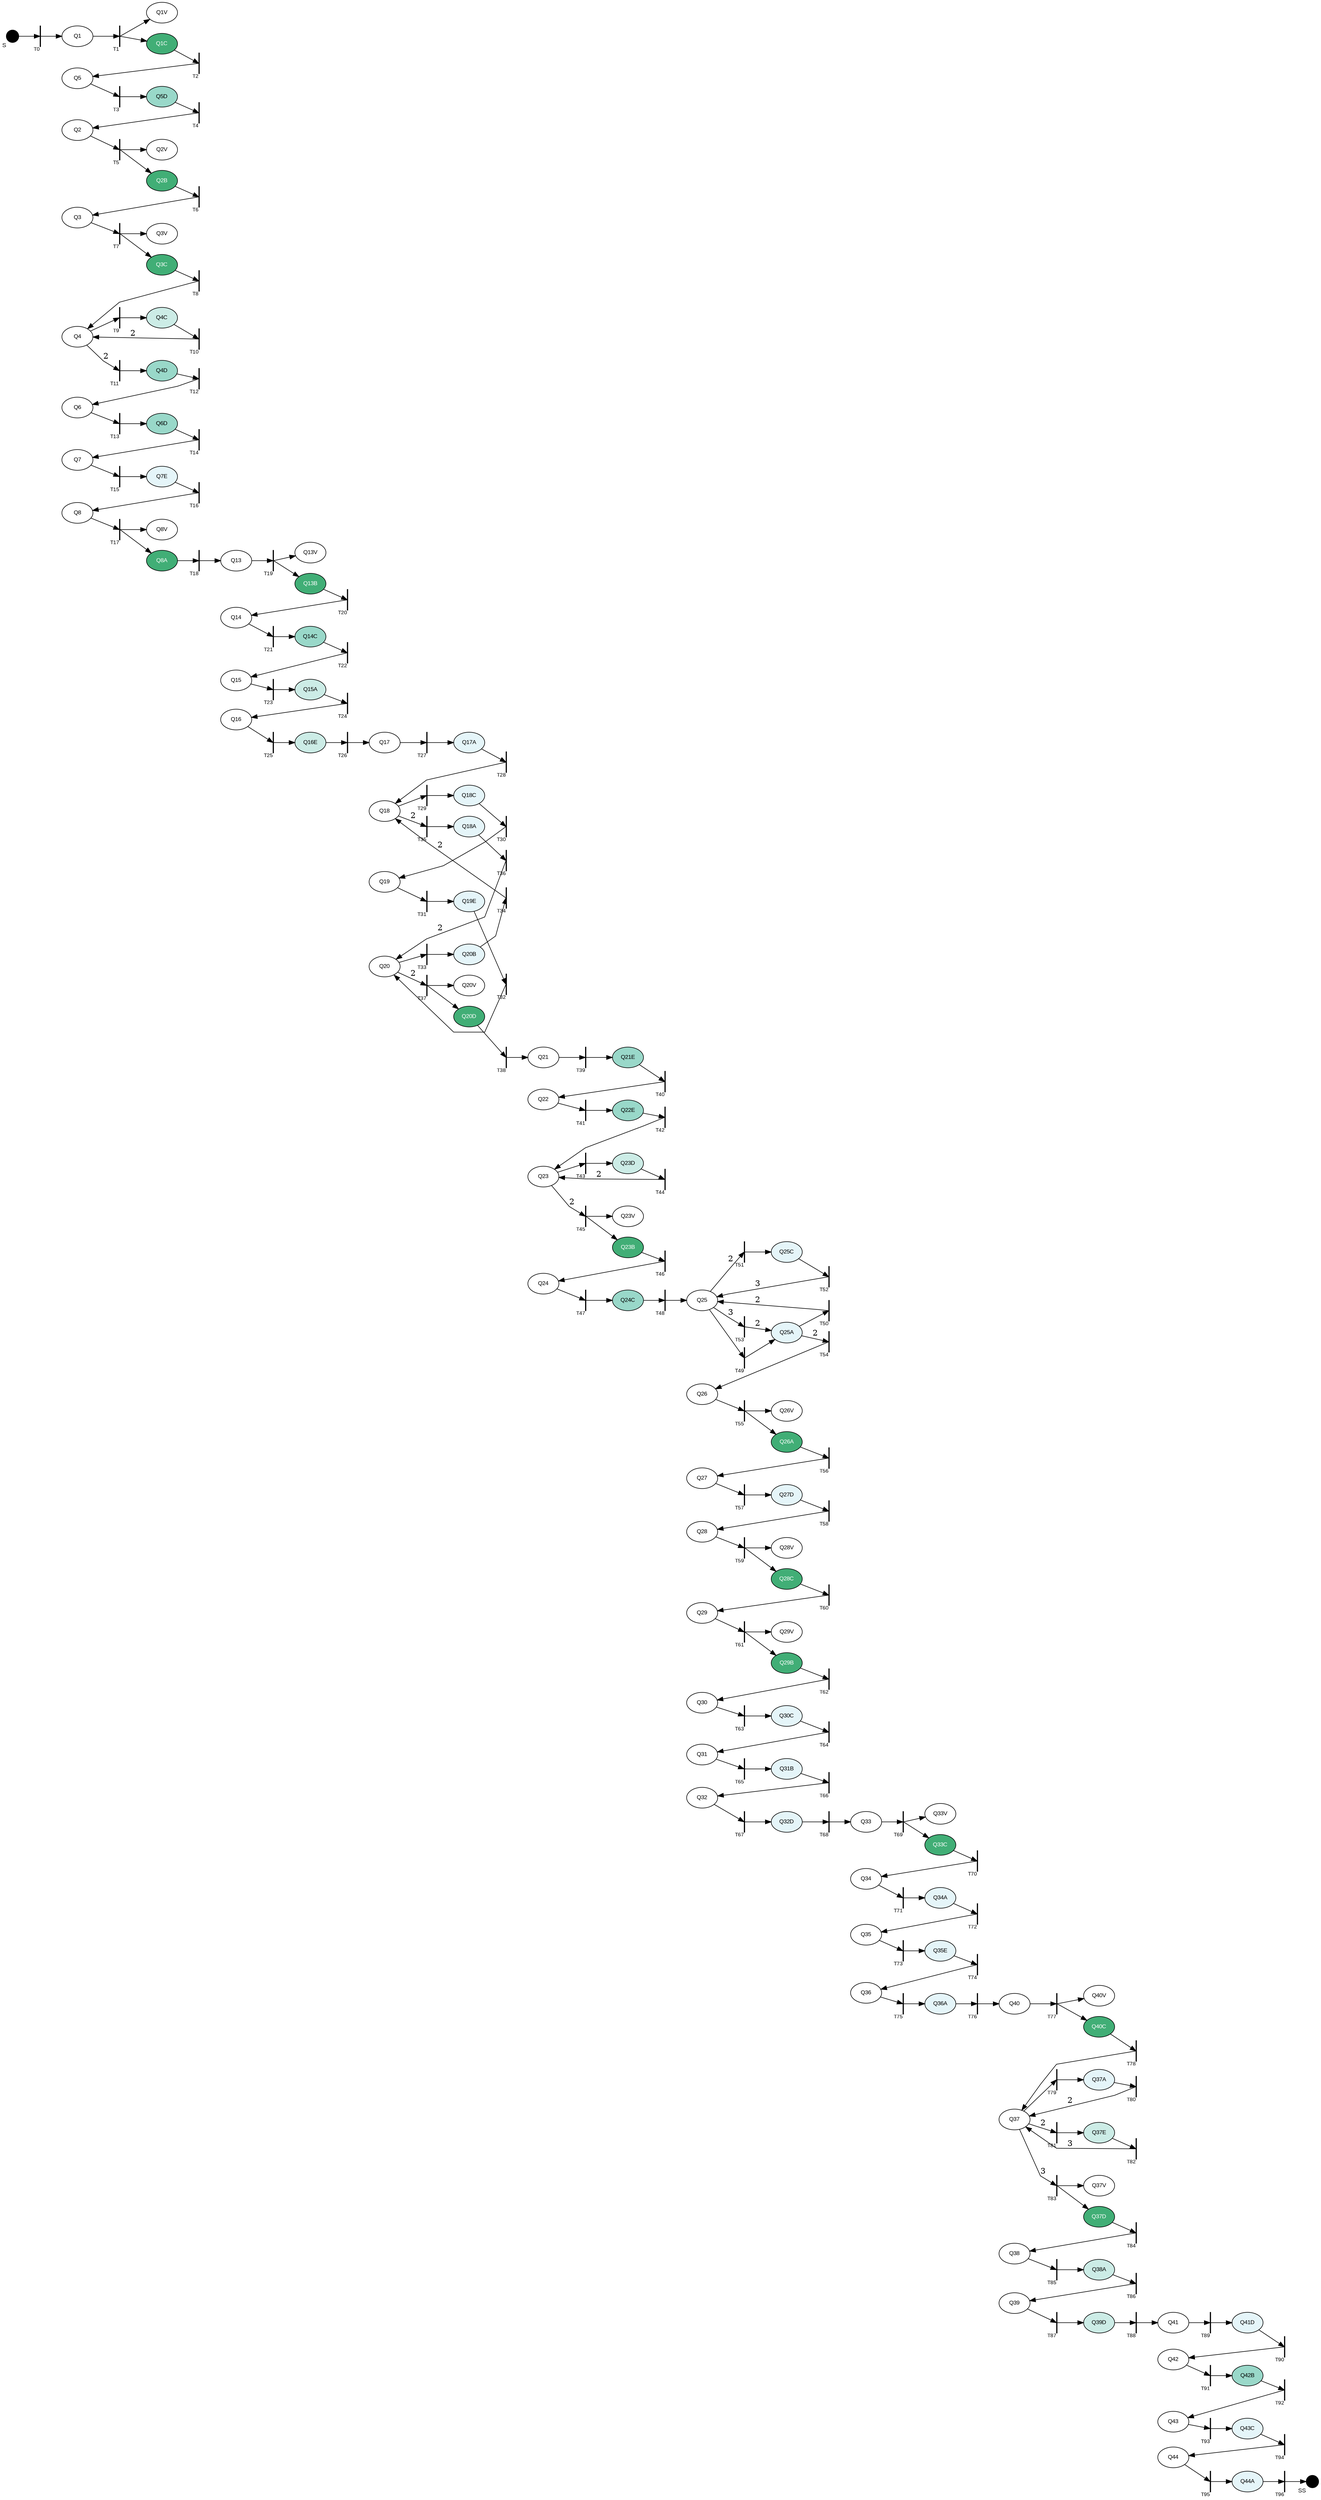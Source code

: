digraph G { rankdir=LR; splines=polyline;
node[style=filled; fontsize=10; fontname=Arial; fontcolor=black; fillcolor=white; colorscheme=bugn9];
"S"[fillcolor=black; shape=point; width=0.3; xlabel="S";];"Q1"[colorscheme="reds5"; fillcolor=white; ]; "Q1C"[fillcolor=6; fontcolor=white;]; "Q5"[colorscheme="reds5"; fillcolor=white; ]; "Q5D"[fillcolor=4; ]; "Q2"[colorscheme="reds5"; fillcolor=white; ]; "Q2B"[fillcolor=6; fontcolor=white;]; "Q3"[colorscheme="reds5"; fillcolor=white; ]; "Q3C"[fillcolor=6; fontcolor=white;]; "Q4"[colorscheme="reds5"; fillcolor=white; fontcolor=black;]; "Q4C"[fillcolor=3; ]; "Q4D"[fillcolor=4; ]; "Q6"[colorscheme="reds5"; fillcolor=white; ]; "Q6D"[fillcolor=4; ]; "Q7"[colorscheme="reds5"; fillcolor=white; ]; "Q7E"[fillcolor=2; ]; "Q8"[colorscheme="reds5"; fillcolor=white; ]; "Q8A"[fillcolor=6; fontcolor=white;]; "Q13"[colorscheme="reds5"; fillcolor=white; ]; "Q13B"[fillcolor=6; fontcolor=white;]; "Q14"[colorscheme="reds5"; fillcolor=white; ]; "Q14C"[fillcolor=4; ]; "Q15"[colorscheme="reds5"; fillcolor=white; ]; "Q15A"[fillcolor=3; ]; "Q16"[colorscheme="reds5"; fillcolor=white; ]; "Q16E"[fillcolor=3; ]; "Q17"[colorscheme="reds5"; fillcolor=white; ]; "Q17A"[fillcolor=2; ]; "Q18"[colorscheme="reds5"; fillcolor=white; fontcolor=black;]; "Q18C"[fillcolor=2; ]; "Q19"[colorscheme="reds5"; fillcolor=white; ]; "Q19E"[fillcolor=2; ]; "Q20"[colorscheme="reds5"; fillcolor=white; fontcolor=black;]; "Q20B"[fillcolor=2; ]; "Q18A"[fillcolor=2; ]; "Q20D"[fillcolor=6; fontcolor=white;]; "Q21"[colorscheme="reds5"; fillcolor=white; ]; "Q21E"[fillcolor=4; ]; "Q22"[colorscheme="reds5"; fillcolor=white; ]; "Q22E"[fillcolor=4; ]; "Q23"[colorscheme="reds5"; fillcolor=white; fontcolor=black;]; "Q23D"[fillcolor=3; ]; "Q23B"[fillcolor=6; fontcolor=white;]; "Q24"[colorscheme="reds5"; fillcolor=white; ]; "Q24C"[fillcolor=4; ]; "Q25"[colorscheme="reds5"; fillcolor=white; fontcolor=black;]; "Q25A"[fillcolor=2; ]; "Q25C"[fillcolor=2; ]; "Q26"[colorscheme="reds5"; fillcolor=white; ]; "Q26A"[fillcolor=6; fontcolor=white;]; "Q27"[colorscheme="reds5"; fillcolor=white; ]; "Q27D"[fillcolor=2; ]; "Q28"[colorscheme="reds5"; fillcolor=white; ]; "Q28C"[fillcolor=6; fontcolor=white;]; "Q29"[colorscheme="reds5"; fillcolor=white; ]; "Q29B"[fillcolor=6; fontcolor=white;]; "Q30"[colorscheme="reds5"; fillcolor=white; ]; "Q30C"[fillcolor=2; ]; "Q31"[colorscheme="reds5"; fillcolor=white; ]; "Q31B"[fillcolor=2; ]; "Q32"[colorscheme="reds5"; fillcolor=white; ]; "Q32D"[fillcolor=2; ]; "Q33"[colorscheme="reds5"; fillcolor=white; ]; "Q33C"[fillcolor=6; fontcolor=white;]; "Q34"[colorscheme="reds5"; fillcolor=white; ]; "Q34A"[fillcolor=2; ]; "Q35"[colorscheme="reds5"; fillcolor=white; ]; "Q35E"[fillcolor=2; ]; "Q36"[colorscheme="reds5"; fillcolor=white; ]; "Q36A"[fillcolor=2; ]; "Q40"[colorscheme="reds5"; fillcolor=white; ]; "Q40C"[fillcolor=6; fontcolor=white;]; "Q37"[colorscheme="reds5"; fillcolor=white; fontcolor=black;]; "Q37A"[fillcolor=2; ]; "Q37E"[fillcolor=3; ]; "Q37D"[fillcolor=6; fontcolor=white;]; "Q38"[colorscheme="reds5"; fillcolor=white; ]; "Q38A"[fillcolor=3; ]; "Q39"[colorscheme="reds5"; fillcolor=white; ]; "Q39D"[fillcolor=3; ]; "Q41"[colorscheme="reds5"; fillcolor=white; ]; "Q41D"[fillcolor=2; ]; "Q42"[colorscheme="reds5"; fillcolor=white; ]; "Q42B"[fillcolor=4; ]; "Q43"[colorscheme="reds5"; fillcolor=white; ]; "Q43C"[fillcolor=2; ]; "Q44"[colorscheme="reds5"; fillcolor=white; ]; "Q44A"[fillcolor=2; ]; "SS"[fillcolor=black; shape=point; width=0.3; xlabel="SS";];"T0"[fillcolor=black; shape=box; label=""; width=0.01; fontsize=9; xlabel="T0"]; "T1"[fillcolor=black; shape=box; label=""; width=0.01; fontsize=9; xlabel="T1"]; "T2"[fillcolor=black; shape=box; label=""; width=0.01; fontsize=9; xlabel="T2"]; "T3"[fillcolor=black; shape=box; label=""; width=0.01; fontsize=9; xlabel="T3"]; "T4"[fillcolor=black; shape=box; label=""; width=0.01; fontsize=9; xlabel="T4"]; "T5"[fillcolor=black; shape=box; label=""; width=0.01; fontsize=9; xlabel="T5"]; "T6"[fillcolor=black; shape=box; label=""; width=0.01; fontsize=9; xlabel="T6"]; "T7"[fillcolor=black; shape=box; label=""; width=0.01; fontsize=9; xlabel="T7"]; "T8"[fillcolor=black; shape=box; label=""; width=0.01; fontsize=9; xlabel="T8"]; "T9"[fillcolor=black; shape=box; label=""; width=0.01; fontsize=9; xlabel="T9"]; "T10"[fillcolor=black; shape=box; label=""; width=0.01; fontsize=9; xlabel="T10"]; "T11"[fillcolor=black; shape=box; label=""; width=0.01; fontsize=9; xlabel="T11"]; "T12"[fillcolor=black; shape=box; label=""; width=0.01; fontsize=9; xlabel="T12"]; "T13"[fillcolor=black; shape=box; label=""; width=0.01; fontsize=9; xlabel="T13"]; "T14"[fillcolor=black; shape=box; label=""; width=0.01; fontsize=9; xlabel="T14"]; "T15"[fillcolor=black; shape=box; label=""; width=0.01; fontsize=9; xlabel="T15"]; "T16"[fillcolor=black; shape=box; label=""; width=0.01; fontsize=9; xlabel="T16"]; "T17"[fillcolor=black; shape=box; label=""; width=0.01; fontsize=9; xlabel="T17"]; "T18"[fillcolor=black; shape=box; label=""; width=0.01; fontsize=9; xlabel="T18"]; "T19"[fillcolor=black; shape=box; label=""; width=0.01; fontsize=9; xlabel="T19"]; "T20"[fillcolor=black; shape=box; label=""; width=0.01; fontsize=9; xlabel="T20"]; "T21"[fillcolor=black; shape=box; label=""; width=0.01; fontsize=9; xlabel="T21"]; "T22"[fillcolor=black; shape=box; label=""; width=0.01; fontsize=9; xlabel="T22"]; "T23"[fillcolor=black; shape=box; label=""; width=0.01; fontsize=9; xlabel="T23"]; "T24"[fillcolor=black; shape=box; label=""; width=0.01; fontsize=9; xlabel="T24"]; "T25"[fillcolor=black; shape=box; label=""; width=0.01; fontsize=9; xlabel="T25"]; "T26"[fillcolor=black; shape=box; label=""; width=0.01; fontsize=9; xlabel="T26"]; "T27"[fillcolor=black; shape=box; label=""; width=0.01; fontsize=9; xlabel="T27"]; "T28"[fillcolor=black; shape=box; label=""; width=0.01; fontsize=9; xlabel="T28"]; "T29"[fillcolor=black; shape=box; label=""; width=0.01; fontsize=9; xlabel="T29"]; "T30"[fillcolor=black; shape=box; label=""; width=0.01; fontsize=9; xlabel="T30"]; "T31"[fillcolor=black; shape=box; label=""; width=0.01; fontsize=9; xlabel="T31"]; "T32"[fillcolor=black; shape=box; label=""; width=0.01; fontsize=9; xlabel="T32"]; "T33"[fillcolor=black; shape=box; label=""; width=0.01; fontsize=9; xlabel="T33"]; "T34"[fillcolor=black; shape=box; label=""; width=0.01; fontsize=9; xlabel="T34"]; "T35"[fillcolor=black; shape=box; label=""; width=0.01; fontsize=9; xlabel="T35"]; "T36"[fillcolor=black; shape=box; label=""; width=0.01; fontsize=9; xlabel="T36"]; "T37"[fillcolor=black; shape=box; label=""; width=0.01; fontsize=9; xlabel="T37"]; "T38"[fillcolor=black; shape=box; label=""; width=0.01; fontsize=9; xlabel="T38"]; "T39"[fillcolor=black; shape=box; label=""; width=0.01; fontsize=9; xlabel="T39"]; "T40"[fillcolor=black; shape=box; label=""; width=0.01; fontsize=9; xlabel="T40"]; "T41"[fillcolor=black; shape=box; label=""; width=0.01; fontsize=9; xlabel="T41"]; "T42"[fillcolor=black; shape=box; label=""; width=0.01; fontsize=9; xlabel="T42"]; "T43"[fillcolor=black; shape=box; label=""; width=0.01; fontsize=9; xlabel="T43"]; "T44"[fillcolor=black; shape=box; label=""; width=0.01; fontsize=9; xlabel="T44"]; "T45"[fillcolor=black; shape=box; label=""; width=0.01; fontsize=9; xlabel="T45"]; "T46"[fillcolor=black; shape=box; label=""; width=0.01; fontsize=9; xlabel="T46"]; "T47"[fillcolor=black; shape=box; label=""; width=0.01; fontsize=9; xlabel="T47"]; "T48"[fillcolor=black; shape=box; label=""; width=0.01; fontsize=9; xlabel="T48"]; "T49"[fillcolor=black; shape=box; label=""; width=0.01; fontsize=9; xlabel="T49"]; "T50"[fillcolor=black; shape=box; label=""; width=0.01; fontsize=9; xlabel="T50"]; "T51"[fillcolor=black; shape=box; label=""; width=0.01; fontsize=9; xlabel="T51"]; "T52"[fillcolor=black; shape=box; label=""; width=0.01; fontsize=9; xlabel="T52"]; "T53"[fillcolor=black; shape=box; label=""; width=0.01; fontsize=9; xlabel="T53"]; "T54"[fillcolor=black; shape=box; label=""; width=0.01; fontsize=9; xlabel="T54"]; "T55"[fillcolor=black; shape=box; label=""; width=0.01; fontsize=9; xlabel="T55"]; "T56"[fillcolor=black; shape=box; label=""; width=0.01; fontsize=9; xlabel="T56"]; "T57"[fillcolor=black; shape=box; label=""; width=0.01; fontsize=9; xlabel="T57"]; "T58"[fillcolor=black; shape=box; label=""; width=0.01; fontsize=9; xlabel="T58"]; "T59"[fillcolor=black; shape=box; label=""; width=0.01; fontsize=9; xlabel="T59"]; "T60"[fillcolor=black; shape=box; label=""; width=0.01; fontsize=9; xlabel="T60"]; "T61"[fillcolor=black; shape=box; label=""; width=0.01; fontsize=9; xlabel="T61"]; "T62"[fillcolor=black; shape=box; label=""; width=0.01; fontsize=9; xlabel="T62"]; "T63"[fillcolor=black; shape=box; label=""; width=0.01; fontsize=9; xlabel="T63"]; "T64"[fillcolor=black; shape=box; label=""; width=0.01; fontsize=9; xlabel="T64"]; "T65"[fillcolor=black; shape=box; label=""; width=0.01; fontsize=9; xlabel="T65"]; "T66"[fillcolor=black; shape=box; label=""; width=0.01; fontsize=9; xlabel="T66"]; "T67"[fillcolor=black; shape=box; label=""; width=0.01; fontsize=9; xlabel="T67"]; "T68"[fillcolor=black; shape=box; label=""; width=0.01; fontsize=9; xlabel="T68"]; "T69"[fillcolor=black; shape=box; label=""; width=0.01; fontsize=9; xlabel="T69"]; "T70"[fillcolor=black; shape=box; label=""; width=0.01; fontsize=9; xlabel="T70"]; "T71"[fillcolor=black; shape=box; label=""; width=0.01; fontsize=9; xlabel="T71"]; "T72"[fillcolor=black; shape=box; label=""; width=0.01; fontsize=9; xlabel="T72"]; "T73"[fillcolor=black; shape=box; label=""; width=0.01; fontsize=9; xlabel="T73"]; "T74"[fillcolor=black; shape=box; label=""; width=0.01; fontsize=9; xlabel="T74"]; "T75"[fillcolor=black; shape=box; label=""; width=0.01; fontsize=9; xlabel="T75"]; "T76"[fillcolor=black; shape=box; label=""; width=0.01; fontsize=9; xlabel="T76"]; "T77"[fillcolor=black; shape=box; label=""; width=0.01; fontsize=9; xlabel="T77"]; "T78"[fillcolor=black; shape=box; label=""; width=0.01; fontsize=9; xlabel="T78"]; "T79"[fillcolor=black; shape=box; label=""; width=0.01; fontsize=9; xlabel="T79"]; "T80"[fillcolor=black; shape=box; label=""; width=0.01; fontsize=9; xlabel="T80"]; "T81"[fillcolor=black; shape=box; label=""; width=0.01; fontsize=9; xlabel="T81"]; "T82"[fillcolor=black; shape=box; label=""; width=0.01; fontsize=9; xlabel="T82"]; "T83"[fillcolor=black; shape=box; label=""; width=0.01; fontsize=9; xlabel="T83"]; "T84"[fillcolor=black; shape=box; label=""; width=0.01; fontsize=9; xlabel="T84"]; "T85"[fillcolor=black; shape=box; label=""; width=0.01; fontsize=9; xlabel="T85"]; "T86"[fillcolor=black; shape=box; label=""; width=0.01; fontsize=9; xlabel="T86"]; "T87"[fillcolor=black; shape=box; label=""; width=0.01; fontsize=9; xlabel="T87"]; "T88"[fillcolor=black; shape=box; label=""; width=0.01; fontsize=9; xlabel="T88"]; "T89"[fillcolor=black; shape=box; label=""; width=0.01; fontsize=9; xlabel="T89"]; "T90"[fillcolor=black; shape=box; label=""; width=0.01; fontsize=9; xlabel="T90"]; "T91"[fillcolor=black; shape=box; label=""; width=0.01; fontsize=9; xlabel="T91"]; "T92"[fillcolor=black; shape=box; label=""; width=0.01; fontsize=9; xlabel="T92"]; "T93"[fillcolor=black; shape=box; label=""; width=0.01; fontsize=9; xlabel="T93"]; "T94"[fillcolor=black; shape=box; label=""; width=0.01; fontsize=9; xlabel="T94"]; "T95"[fillcolor=black; shape=box; label=""; width=0.01; fontsize=9; xlabel="T95"]; "T96"[fillcolor=black; shape=box; label=""; width=0.01; fontsize=9; xlabel="T96"]; {rank=same; "Q1"; "Q5"; "Q2"; "Q3"; "Q4"; "Q6"; "Q7"; "Q8"; }{rank=same; "Q13"; "Q14"; "Q15"; "Q16"; }{rank=same; "Q17"; "Q18"; "Q19"; "Q20"; }{rank=same; "Q21"; "Q22"; "Q23"; "Q24"; }{rank=same; "Q25"; "Q26"; "Q27"; "Q28"; "Q29"; "Q30"; "Q31"; "Q32"; }{rank=same; "Q33"; "Q34"; "Q35"; "Q36"; }{rank=same; "Q40"; "Q37"; "Q38"; "Q39"; }{rank=same; "Q41"; "Q42"; "Q43"; "Q44"; }"S"->"T0" "T0"->"Q1" "Q1"->"T1" "T1"->"Q1C" "T1"->"Q1V" "Q1C"->"T2" "T2"->"Q5" "Q5"->"T3" "T3"->"Q5D" "Q5D"->"T4" "T4"->"Q2" "Q2"->"T5" "T5"->"Q2B" "T5"->"Q2V" "Q2B"->"T6" "T6"->"Q3" "Q3"->"T7" "T7"->"Q3C" "T7"->"Q3V" "Q3C"->"T8" "T8"->"Q4" "Q4"->"T9" "T9"->"Q4C" "Q4C"->"T10" "T10"->"Q4"[label="2";]; "Q4"->"T11"[label="2";]; "T11"->"Q4D" "Q4D"->"T12" "T12"->"Q6" "Q6"->"T13" "T13"->"Q6D" "Q6D"->"T14" "T14"->"Q7" "Q7"->"T15" "T15"->"Q7E" "Q7E"->"T16" "T16"->"Q8" "Q8"->"T17" "T17"->"Q8A" "T17"->"Q8V" "Q8A"->"T18" "T18"->"Q13" "Q13"->"T19" "T19"->"Q13B" "T19"->"Q13V" "Q13B"->"T20" "T20"->"Q14" "Q14"->"T21" "T21"->"Q14C" "Q14C"->"T22" "T22"->"Q15" "Q15"->"T23" "T23"->"Q15A" "Q15A"->"T24" "T24"->"Q16" "Q16"->"T25" "T25"->"Q16E" "Q16E"->"T26" "T26"->"Q17" "Q17"->"T27" "T27"->"Q17A" "Q17A"->"T28" "T28"->"Q18" "Q18"->"T29" "T29"->"Q18C" "Q18C"->"T30" "T30"->"Q19" "Q19"->"T31" "T31"->"Q19E" "Q19E"->"T32" "T32"->"Q20" "Q20"->"T33" "T33"->"Q20B" "Q20B"->"T34" "T34"->"Q18"[label="2";]; "Q18"->"T35"[label="2";]; "T35"->"Q18A" "Q18A"->"T36" "T36"->"Q20"[label="2";]; "Q20"->"T37"[label="2";]; "T37"->"Q20D" "T37"->"Q20V" "Q20D"->"T38" "T38"->"Q21" "Q21"->"T39" "T39"->"Q21E" "Q21E"->"T40" "T40"->"Q22" "Q22"->"T41" "T41"->"Q22E" "Q22E"->"T42" "T42"->"Q23" "Q23"->"T43" "T43"->"Q23D" "Q23D"->"T44" "T44"->"Q23"[label="2";]; "Q23"->"T45"[label="2";]; "T45"->"Q23B" "T45"->"Q23V" "Q23B"->"T46" "T46"->"Q24" "Q24"->"T47" "T47"->"Q24C" "Q24C"->"T48" "T48"->"Q25" "Q25"->"T49" "T49"->"Q25A" "Q25A"->"T50" "T50"->"Q25"[label="2";]; "Q25"->"T51"[label="2";]; "T51"->"Q25C" "Q25C"->"T52" "T52"->"Q25"[label="3";]; "Q25"->"T53"[label="3";]; "T53"->"Q25A"[label="2";]; "Q25A"->"T54"[label="2";]; "T54"->"Q26" "Q26"->"T55" "T55"->"Q26A" "T55"->"Q26V" "Q26A"->"T56" "T56"->"Q27" "Q27"->"T57" "T57"->"Q27D" "Q27D"->"T58" "T58"->"Q28" "Q28"->"T59" "T59"->"Q28C" "T59"->"Q28V" "Q28C"->"T60" "T60"->"Q29" "Q29"->"T61" "T61"->"Q29B" "T61"->"Q29V" "Q29B"->"T62" "T62"->"Q30" "Q30"->"T63" "T63"->"Q30C" "Q30C"->"T64" "T64"->"Q31" "Q31"->"T65" "T65"->"Q31B" "Q31B"->"T66" "T66"->"Q32" "Q32"->"T67" "T67"->"Q32D" "Q32D"->"T68" "T68"->"Q33" "Q33"->"T69" "T69"->"Q33C" "T69"->"Q33V" "Q33C"->"T70" "T70"->"Q34" "Q34"->"T71" "T71"->"Q34A" "Q34A"->"T72" "T72"->"Q35" "Q35"->"T73" "T73"->"Q35E" "Q35E"->"T74" "T74"->"Q36" "Q36"->"T75" "T75"->"Q36A" "Q36A"->"T76" "T76"->"Q40" "Q40"->"T77" "T77"->"Q40C" "T77"->"Q40V" "Q40C"->"T78" "T78"->"Q37" "Q37"->"T79" "T79"->"Q37A" "Q37A"->"T80" "T80"->"Q37"[label="2";]; "Q37"->"T81"[label="2";]; "T81"->"Q37E" "Q37E"->"T82" "T82"->"Q37"[label="3";]; "Q37"->"T83"[label="3";]; "T83"->"Q37D" "T83"->"Q37V" "Q37D"->"T84" "T84"->"Q38" "Q38"->"T85" "T85"->"Q38A" "Q38A"->"T86" "T86"->"Q39" "Q39"->"T87" "T87"->"Q39D" "Q39D"->"T88" "T88"->"Q41" "Q41"->"T89" "T89"->"Q41D" "Q41D"->"T90" "T90"->"Q42" "Q42"->"T91" "T91"->"Q42B" "Q42B"->"T92" "T92"->"Q43" "Q43"->"T93" "T93"->"Q43C" "Q43C"->"T94" "T94"->"Q44" "Q44"->"T95" "T95"->"Q44A" "Q44A"->"T96" "T96"->"SS" }
